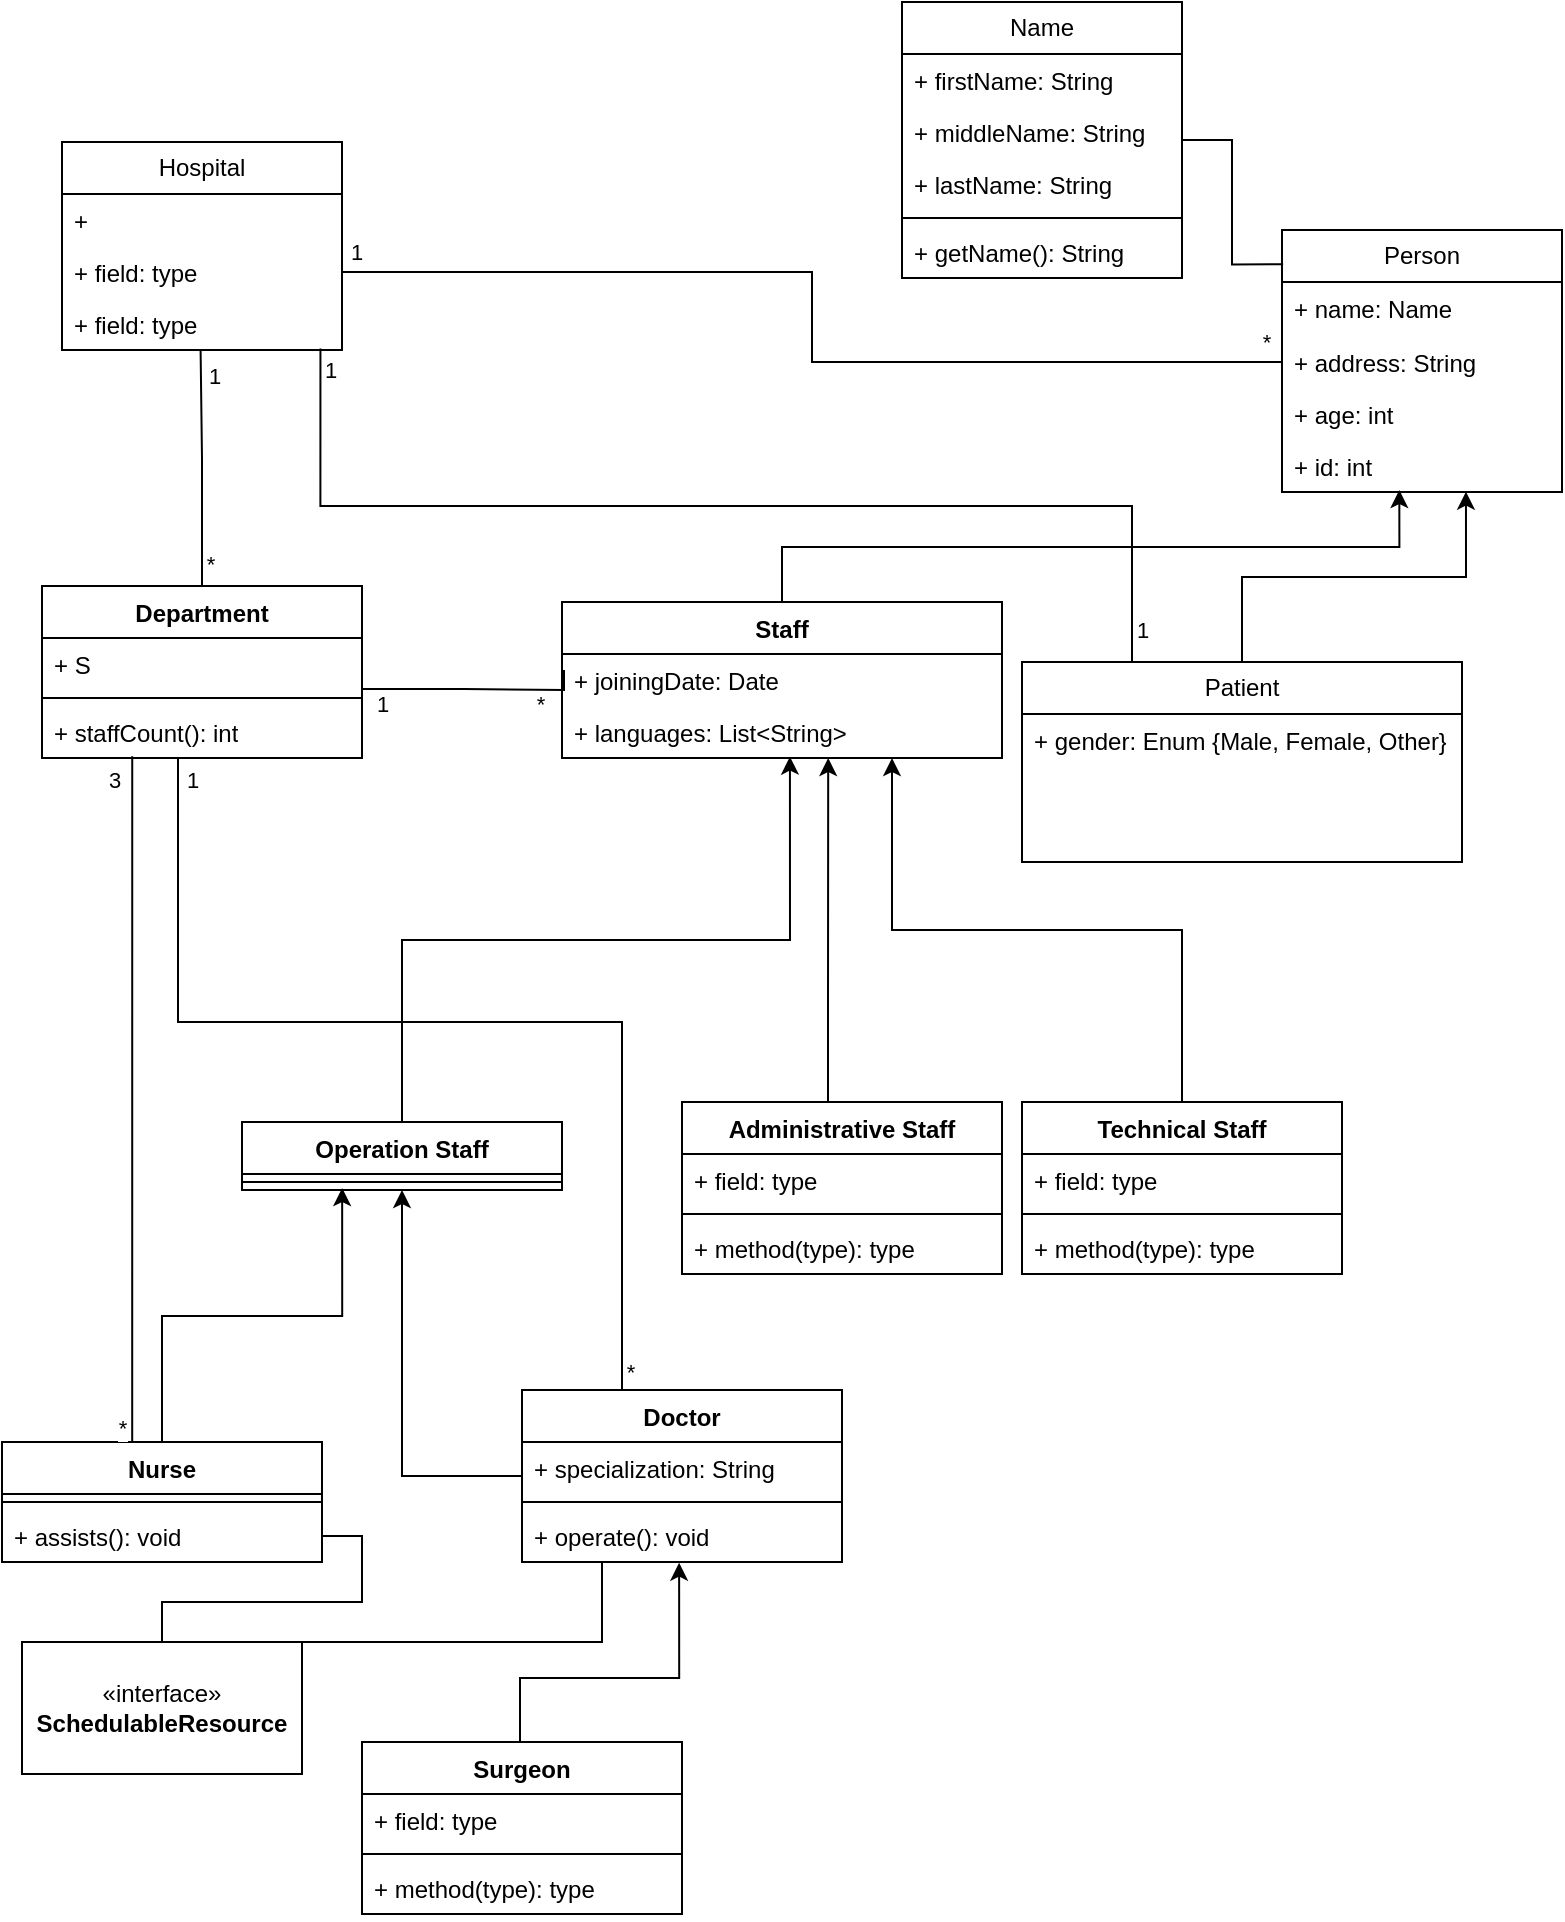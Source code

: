 <mxfile version="24.9.0">
  <diagram name="Trang-1" id="H6paVYBGLt7yHnU0sjlV">
    <mxGraphModel dx="1130" dy="727" grid="1" gridSize="10" guides="1" tooltips="1" connect="1" arrows="1" fold="1" page="1" pageScale="1" pageWidth="827" pageHeight="1169" math="0" shadow="0">
      <root>
        <mxCell id="0" />
        <mxCell id="1" parent="0" />
        <mxCell id="Gy5pbeCfTEbH74qCtjF_-4" value="Hospital" style="swimlane;fontStyle=0;childLayout=stackLayout;horizontal=1;startSize=26;fillColor=none;horizontalStack=0;resizeParent=1;resizeParentMax=0;resizeLast=0;collapsible=1;marginBottom=0;whiteSpace=wrap;html=1;" parent="1" vertex="1">
          <mxGeometry x="50" y="170" width="140" height="104" as="geometry">
            <mxRectangle x="274" y="190" width="100" height="30" as="alternateBounds" />
          </mxGeometry>
        </mxCell>
        <mxCell id="Gy5pbeCfTEbH74qCtjF_-5" value="+&amp;nbsp;" style="text;strokeColor=none;fillColor=none;align=left;verticalAlign=top;spacingLeft=4;spacingRight=4;overflow=hidden;rotatable=0;points=[[0,0.5],[1,0.5]];portConstraint=eastwest;whiteSpace=wrap;html=1;" parent="Gy5pbeCfTEbH74qCtjF_-4" vertex="1">
          <mxGeometry y="26" width="140" height="26" as="geometry" />
        </mxCell>
        <mxCell id="Gy5pbeCfTEbH74qCtjF_-6" value="+ field: type" style="text;strokeColor=none;fillColor=none;align=left;verticalAlign=top;spacingLeft=4;spacingRight=4;overflow=hidden;rotatable=0;points=[[0,0.5],[1,0.5]];portConstraint=eastwest;whiteSpace=wrap;html=1;" parent="Gy5pbeCfTEbH74qCtjF_-4" vertex="1">
          <mxGeometry y="52" width="140" height="26" as="geometry" />
        </mxCell>
        <mxCell id="Gy5pbeCfTEbH74qCtjF_-7" value="+ field: type" style="text;strokeColor=none;fillColor=none;align=left;verticalAlign=top;spacingLeft=4;spacingRight=4;overflow=hidden;rotatable=0;points=[[0,0.5],[1,0.5]];portConstraint=eastwest;whiteSpace=wrap;html=1;" parent="Gy5pbeCfTEbH74qCtjF_-4" vertex="1">
          <mxGeometry y="78" width="140" height="26" as="geometry" />
        </mxCell>
        <mxCell id="Gy5pbeCfTEbH74qCtjF_-8" value="Person" style="swimlane;fontStyle=0;childLayout=stackLayout;horizontal=1;startSize=26;fillColor=none;horizontalStack=0;resizeParent=1;resizeParentMax=0;resizeLast=0;collapsible=1;marginBottom=0;whiteSpace=wrap;html=1;" parent="1" vertex="1">
          <mxGeometry x="660" y="214" width="140" height="131" as="geometry" />
        </mxCell>
        <mxCell id="Gy5pbeCfTEbH74qCtjF_-9" value="+ name: Name" style="text;strokeColor=none;fillColor=none;align=left;verticalAlign=top;spacingLeft=4;spacingRight=4;overflow=hidden;rotatable=0;points=[[0,0.5],[1,0.5]];portConstraint=eastwest;whiteSpace=wrap;html=1;" parent="Gy5pbeCfTEbH74qCtjF_-8" vertex="1">
          <mxGeometry y="26" width="140" height="27" as="geometry" />
        </mxCell>
        <mxCell id="Gy5pbeCfTEbH74qCtjF_-10" value="+ address: String" style="text;strokeColor=none;fillColor=none;align=left;verticalAlign=top;spacingLeft=4;spacingRight=4;overflow=hidden;rotatable=0;points=[[0,0.5],[1,0.5]];portConstraint=eastwest;whiteSpace=wrap;html=1;" parent="Gy5pbeCfTEbH74qCtjF_-8" vertex="1">
          <mxGeometry y="53" width="140" height="26" as="geometry" />
        </mxCell>
        <mxCell id="Gy5pbeCfTEbH74qCtjF_-11" value="+ age: int" style="text;strokeColor=none;fillColor=none;align=left;verticalAlign=top;spacingLeft=4;spacingRight=4;overflow=hidden;rotatable=0;points=[[0,0.5],[1,0.5]];portConstraint=eastwest;whiteSpace=wrap;html=1;" parent="Gy5pbeCfTEbH74qCtjF_-8" vertex="1">
          <mxGeometry y="79" width="140" height="26" as="geometry" />
        </mxCell>
        <mxCell id="Gy5pbeCfTEbH74qCtjF_-17" value="+ id: int" style="text;strokeColor=none;fillColor=none;align=left;verticalAlign=top;spacingLeft=4;spacingRight=4;overflow=hidden;rotatable=0;points=[[0,0.5],[1,0.5]];portConstraint=eastwest;whiteSpace=wrap;html=1;" parent="Gy5pbeCfTEbH74qCtjF_-8" vertex="1">
          <mxGeometry y="105" width="140" height="26" as="geometry" />
        </mxCell>
        <mxCell id="Gy5pbeCfTEbH74qCtjF_-16" value="Patient" style="swimlane;fontStyle=0;childLayout=stackLayout;horizontal=1;startSize=26;fillColor=none;horizontalStack=0;resizeParent=1;resizeParentMax=0;resizeLast=0;collapsible=1;marginBottom=0;whiteSpace=wrap;html=1;" parent="1" vertex="1">
          <mxGeometry x="530" y="430" width="220" height="100" as="geometry" />
        </mxCell>
        <mxCell id="Gy5pbeCfTEbH74qCtjF_-35" value="+ gender: Enum {Male, Female, Other}" style="text;strokeColor=none;fillColor=none;align=left;verticalAlign=top;spacingLeft=4;spacingRight=4;overflow=hidden;rotatable=0;points=[[0,0.5],[1,0.5]];portConstraint=eastwest;whiteSpace=wrap;html=1;" parent="Gy5pbeCfTEbH74qCtjF_-16" vertex="1">
          <mxGeometry y="26" width="220" height="74" as="geometry" />
        </mxCell>
        <mxCell id="Gy5pbeCfTEbH74qCtjF_-24" value="Staff" style="swimlane;fontStyle=1;align=center;verticalAlign=top;childLayout=stackLayout;horizontal=1;startSize=26;horizontalStack=0;resizeParent=1;resizeParentMax=0;resizeLast=0;collapsible=1;marginBottom=0;whiteSpace=wrap;html=1;" parent="1" vertex="1">
          <mxGeometry x="300" y="400" width="220" height="78" as="geometry" />
        </mxCell>
        <mxCell id="Gy5pbeCfTEbH74qCtjF_-25" value="+ joiningDate: Date" style="text;strokeColor=none;fillColor=none;align=left;verticalAlign=top;spacingLeft=4;spacingRight=4;overflow=hidden;rotatable=0;points=[[0,0.5],[1,0.5]];portConstraint=eastwest;whiteSpace=wrap;html=1;" parent="Gy5pbeCfTEbH74qCtjF_-24" vertex="1">
          <mxGeometry y="26" width="220" height="26" as="geometry" />
        </mxCell>
        <mxCell id="Gy5pbeCfTEbH74qCtjF_-34" value="+ languages: List&amp;lt;String&amp;gt;" style="text;strokeColor=none;fillColor=none;align=left;verticalAlign=top;spacingLeft=4;spacingRight=4;overflow=hidden;rotatable=0;points=[[0,0.5],[1,0.5]];portConstraint=eastwest;whiteSpace=wrap;html=1;" parent="Gy5pbeCfTEbH74qCtjF_-24" vertex="1">
          <mxGeometry y="52" width="220" height="26" as="geometry" />
        </mxCell>
        <mxCell id="Gy5pbeCfTEbH74qCtjF_-28" value="Nurse" style="swimlane;fontStyle=1;align=center;verticalAlign=top;childLayout=stackLayout;horizontal=1;startSize=26;horizontalStack=0;resizeParent=1;resizeParentMax=0;resizeLast=0;collapsible=1;marginBottom=0;whiteSpace=wrap;html=1;" parent="1" vertex="1">
          <mxGeometry x="20" y="820" width="160" height="60" as="geometry" />
        </mxCell>
        <mxCell id="Gy5pbeCfTEbH74qCtjF_-26" value="" style="line;strokeWidth=1;fillColor=none;align=left;verticalAlign=middle;spacingTop=-1;spacingLeft=3;spacingRight=3;rotatable=0;labelPosition=right;points=[];portConstraint=eastwest;strokeColor=inherit;" parent="Gy5pbeCfTEbH74qCtjF_-28" vertex="1">
          <mxGeometry y="26" width="160" height="8" as="geometry" />
        </mxCell>
        <mxCell id="Gy5pbeCfTEbH74qCtjF_-27" value="+ assists(): void" style="text;strokeColor=none;fillColor=none;align=left;verticalAlign=top;spacingLeft=4;spacingRight=4;overflow=hidden;rotatable=0;points=[[0,0.5],[1,0.5]];portConstraint=eastwest;whiteSpace=wrap;html=1;" parent="Gy5pbeCfTEbH74qCtjF_-28" vertex="1">
          <mxGeometry y="34" width="160" height="26" as="geometry" />
        </mxCell>
        <mxCell id="Gy5pbeCfTEbH74qCtjF_-90" style="edgeStyle=orthogonalEdgeStyle;rounded=0;orthogonalLoop=1;jettySize=auto;html=1;exitX=0.5;exitY=0;exitDx=0;exitDy=0;entryX=0.495;entryY=1.013;entryDx=0;entryDy=0;entryPerimeter=0;endArrow=none;endFill=0;" parent="1" source="Gy5pbeCfTEbH74qCtjF_-36" target="Gy5pbeCfTEbH74qCtjF_-7" edge="1">
          <mxGeometry relative="1" as="geometry">
            <mxPoint x="120.421" y="270" as="targetPoint" />
            <Array as="points">
              <mxPoint x="120" y="328" />
              <mxPoint x="119" y="328" />
            </Array>
          </mxGeometry>
        </mxCell>
        <mxCell id="SDdFqFmQUWdDgvzeI6c--5" value="1" style="edgeLabel;html=1;align=center;verticalAlign=middle;resizable=0;points=[];" vertex="1" connectable="0" parent="Gy5pbeCfTEbH74qCtjF_-90">
          <mxGeometry x="0.337" relative="1" as="geometry">
            <mxPoint x="6" y="-27" as="offset" />
          </mxGeometry>
        </mxCell>
        <mxCell id="SDdFqFmQUWdDgvzeI6c--6" value="*" style="edgeLabel;html=1;align=center;verticalAlign=middle;resizable=0;points=[];" vertex="1" connectable="0" parent="Gy5pbeCfTEbH74qCtjF_-90">
          <mxGeometry x="-0.737" y="-2" relative="1" as="geometry">
            <mxPoint x="2" y="4" as="offset" />
          </mxGeometry>
        </mxCell>
        <mxCell id="Gy5pbeCfTEbH74qCtjF_-36" value="Department" style="swimlane;fontStyle=1;align=center;verticalAlign=top;childLayout=stackLayout;horizontal=1;startSize=26;horizontalStack=0;resizeParent=1;resizeParentMax=0;resizeLast=0;collapsible=1;marginBottom=0;whiteSpace=wrap;html=1;" parent="1" vertex="1">
          <mxGeometry x="40" y="392" width="160" height="86" as="geometry" />
        </mxCell>
        <mxCell id="Gy5pbeCfTEbH74qCtjF_-33" value="+ S" style="text;strokeColor=none;fillColor=none;align=left;verticalAlign=top;spacingLeft=4;spacingRight=4;overflow=hidden;rotatable=0;points=[[0,0.5],[1,0.5]];portConstraint=eastwest;whiteSpace=wrap;html=1;" parent="Gy5pbeCfTEbH74qCtjF_-36" vertex="1">
          <mxGeometry y="26" width="160" height="26" as="geometry" />
        </mxCell>
        <mxCell id="Gy5pbeCfTEbH74qCtjF_-38" value="" style="line;strokeWidth=1;fillColor=none;align=left;verticalAlign=middle;spacingTop=-1;spacingLeft=3;spacingRight=3;rotatable=0;labelPosition=right;points=[];portConstraint=eastwest;strokeColor=inherit;" parent="Gy5pbeCfTEbH74qCtjF_-36" vertex="1">
          <mxGeometry y="52" width="160" height="8" as="geometry" />
        </mxCell>
        <mxCell id="Gy5pbeCfTEbH74qCtjF_-39" value="+ staffCount(): int" style="text;strokeColor=none;fillColor=none;align=left;verticalAlign=top;spacingLeft=4;spacingRight=4;overflow=hidden;rotatable=0;points=[[0,0.5],[1,0.5]];portConstraint=eastwest;whiteSpace=wrap;html=1;" parent="Gy5pbeCfTEbH74qCtjF_-36" vertex="1">
          <mxGeometry y="60" width="160" height="26" as="geometry" />
        </mxCell>
        <mxCell id="Gy5pbeCfTEbH74qCtjF_-41" value="Name" style="swimlane;fontStyle=0;childLayout=stackLayout;horizontal=1;startSize=26;fillColor=none;horizontalStack=0;resizeParent=1;resizeParentMax=0;resizeLast=0;collapsible=1;marginBottom=0;whiteSpace=wrap;html=1;" parent="1" vertex="1">
          <mxGeometry x="470" y="100" width="140" height="138" as="geometry" />
        </mxCell>
        <mxCell id="Gy5pbeCfTEbH74qCtjF_-42" value="+ firstName: String" style="text;strokeColor=none;fillColor=none;align=left;verticalAlign=top;spacingLeft=4;spacingRight=4;overflow=hidden;rotatable=0;points=[[0,0.5],[1,0.5]];portConstraint=eastwest;whiteSpace=wrap;html=1;" parent="Gy5pbeCfTEbH74qCtjF_-41" vertex="1">
          <mxGeometry y="26" width="140" height="26" as="geometry" />
        </mxCell>
        <mxCell id="Gy5pbeCfTEbH74qCtjF_-43" value="+ middleName: String" style="text;strokeColor=none;fillColor=none;align=left;verticalAlign=top;spacingLeft=4;spacingRight=4;overflow=hidden;rotatable=0;points=[[0,0.5],[1,0.5]];portConstraint=eastwest;whiteSpace=wrap;html=1;" parent="Gy5pbeCfTEbH74qCtjF_-41" vertex="1">
          <mxGeometry y="52" width="140" height="26" as="geometry" />
        </mxCell>
        <mxCell id="Gy5pbeCfTEbH74qCtjF_-44" value="+ lastName: String" style="text;strokeColor=none;fillColor=none;align=left;verticalAlign=top;spacingLeft=4;spacingRight=4;overflow=hidden;rotatable=0;points=[[0,0.5],[1,0.5]];portConstraint=eastwest;whiteSpace=wrap;html=1;" parent="Gy5pbeCfTEbH74qCtjF_-41" vertex="1">
          <mxGeometry y="78" width="140" height="26" as="geometry" />
        </mxCell>
        <mxCell id="Gy5pbeCfTEbH74qCtjF_-30" value="" style="line;strokeWidth=1;fillColor=none;align=left;verticalAlign=middle;spacingTop=-1;spacingLeft=3;spacingRight=3;rotatable=0;labelPosition=right;points=[];portConstraint=eastwest;strokeColor=inherit;" parent="Gy5pbeCfTEbH74qCtjF_-41" vertex="1">
          <mxGeometry y="104" width="140" height="8" as="geometry" />
        </mxCell>
        <mxCell id="Gy5pbeCfTEbH74qCtjF_-31" value="+ getName(): String" style="text;strokeColor=none;fillColor=none;align=left;verticalAlign=top;spacingLeft=4;spacingRight=4;overflow=hidden;rotatable=0;points=[[0,0.5],[1,0.5]];portConstraint=eastwest;whiteSpace=wrap;html=1;" parent="Gy5pbeCfTEbH74qCtjF_-41" vertex="1">
          <mxGeometry y="112" width="140" height="26" as="geometry" />
        </mxCell>
        <mxCell id="Gy5pbeCfTEbH74qCtjF_-45" style="edgeStyle=orthogonalEdgeStyle;rounded=0;orthogonalLoop=1;jettySize=auto;html=1;entryX=0.004;entryY=0.131;entryDx=0;entryDy=0;entryPerimeter=0;endArrow=none;endFill=0;" parent="1" source="Gy5pbeCfTEbH74qCtjF_-41" target="Gy5pbeCfTEbH74qCtjF_-8" edge="1">
          <mxGeometry relative="1" as="geometry" />
        </mxCell>
        <mxCell id="Gy5pbeCfTEbH74qCtjF_-47" value="Operation Staff" style="swimlane;fontStyle=1;align=center;verticalAlign=top;childLayout=stackLayout;horizontal=1;startSize=26;horizontalStack=0;resizeParent=1;resizeParentMax=0;resizeLast=0;collapsible=1;marginBottom=0;whiteSpace=wrap;html=1;" parent="1" vertex="1">
          <mxGeometry x="140" y="660" width="160" height="34" as="geometry" />
        </mxCell>
        <mxCell id="Gy5pbeCfTEbH74qCtjF_-51" value="" style="line;strokeWidth=1;fillColor=none;align=left;verticalAlign=middle;spacingTop=-1;spacingLeft=3;spacingRight=3;rotatable=0;labelPosition=right;points=[];portConstraint=eastwest;strokeColor=inherit;" parent="Gy5pbeCfTEbH74qCtjF_-47" vertex="1">
          <mxGeometry y="26" width="160" height="8" as="geometry" />
        </mxCell>
        <mxCell id="Gy5pbeCfTEbH74qCtjF_-53" style="edgeStyle=orthogonalEdgeStyle;rounded=0;orthogonalLoop=1;jettySize=auto;html=1;entryX=0.518;entryY=0.974;entryDx=0;entryDy=0;entryPerimeter=0;" parent="1" source="Gy5pbeCfTEbH74qCtjF_-47" target="Gy5pbeCfTEbH74qCtjF_-34" edge="1">
          <mxGeometry relative="1" as="geometry" />
        </mxCell>
        <mxCell id="Gy5pbeCfTEbH74qCtjF_-55" style="edgeStyle=orthogonalEdgeStyle;rounded=0;orthogonalLoop=1;jettySize=auto;html=1;entryX=0.419;entryY=0.962;entryDx=0;entryDy=0;entryPerimeter=0;" parent="1" source="Gy5pbeCfTEbH74qCtjF_-24" target="Gy5pbeCfTEbH74qCtjF_-17" edge="1">
          <mxGeometry relative="1" as="geometry" />
        </mxCell>
        <mxCell id="Gy5pbeCfTEbH74qCtjF_-56" style="edgeStyle=orthogonalEdgeStyle;rounded=0;orthogonalLoop=1;jettySize=auto;html=1;entryX=0.657;entryY=0.994;entryDx=0;entryDy=0;entryPerimeter=0;" parent="1" source="Gy5pbeCfTEbH74qCtjF_-16" target="Gy5pbeCfTEbH74qCtjF_-17" edge="1">
          <mxGeometry relative="1" as="geometry" />
        </mxCell>
        <mxCell id="Gy5pbeCfTEbH74qCtjF_-58" style="edgeStyle=orthogonalEdgeStyle;rounded=0;orthogonalLoop=1;jettySize=auto;html=1;entryX=0.313;entryY=0.875;entryDx=0;entryDy=0;entryPerimeter=0;" parent="1" source="Gy5pbeCfTEbH74qCtjF_-28" target="Gy5pbeCfTEbH74qCtjF_-51" edge="1">
          <mxGeometry relative="1" as="geometry" />
        </mxCell>
        <mxCell id="Gy5pbeCfTEbH74qCtjF_-59" value="Doctor" style="swimlane;fontStyle=1;align=center;verticalAlign=top;childLayout=stackLayout;horizontal=1;startSize=26;horizontalStack=0;resizeParent=1;resizeParentMax=0;resizeLast=0;collapsible=1;marginBottom=0;whiteSpace=wrap;html=1;" parent="1" vertex="1">
          <mxGeometry x="280" y="794" width="160" height="86" as="geometry" />
        </mxCell>
        <mxCell id="Gy5pbeCfTEbH74qCtjF_-60" value="+ specialization: String" style="text;strokeColor=none;fillColor=none;align=left;verticalAlign=top;spacingLeft=4;spacingRight=4;overflow=hidden;rotatable=0;points=[[0,0.5],[1,0.5]];portConstraint=eastwest;whiteSpace=wrap;html=1;" parent="Gy5pbeCfTEbH74qCtjF_-59" vertex="1">
          <mxGeometry y="26" width="160" height="26" as="geometry" />
        </mxCell>
        <mxCell id="Gy5pbeCfTEbH74qCtjF_-61" value="" style="line;strokeWidth=1;fillColor=none;align=left;verticalAlign=middle;spacingTop=-1;spacingLeft=3;spacingRight=3;rotatable=0;labelPosition=right;points=[];portConstraint=eastwest;strokeColor=inherit;" parent="Gy5pbeCfTEbH74qCtjF_-59" vertex="1">
          <mxGeometry y="52" width="160" height="8" as="geometry" />
        </mxCell>
        <mxCell id="Gy5pbeCfTEbH74qCtjF_-62" value="+ operate(): void" style="text;strokeColor=none;fillColor=none;align=left;verticalAlign=top;spacingLeft=4;spacingRight=4;overflow=hidden;rotatable=0;points=[[0,0.5],[1,0.5]];portConstraint=eastwest;whiteSpace=wrap;html=1;" parent="Gy5pbeCfTEbH74qCtjF_-59" vertex="1">
          <mxGeometry y="60" width="160" height="26" as="geometry" />
        </mxCell>
        <mxCell id="Gy5pbeCfTEbH74qCtjF_-63" value="Technical Staff" style="swimlane;fontStyle=1;align=center;verticalAlign=top;childLayout=stackLayout;horizontal=1;startSize=26;horizontalStack=0;resizeParent=1;resizeParentMax=0;resizeLast=0;collapsible=1;marginBottom=0;whiteSpace=wrap;html=1;" parent="1" vertex="1">
          <mxGeometry x="530" y="650" width="160" height="86" as="geometry" />
        </mxCell>
        <mxCell id="Gy5pbeCfTEbH74qCtjF_-64" value="+ field: type" style="text;strokeColor=none;fillColor=none;align=left;verticalAlign=top;spacingLeft=4;spacingRight=4;overflow=hidden;rotatable=0;points=[[0,0.5],[1,0.5]];portConstraint=eastwest;whiteSpace=wrap;html=1;" parent="Gy5pbeCfTEbH74qCtjF_-63" vertex="1">
          <mxGeometry y="26" width="160" height="26" as="geometry" />
        </mxCell>
        <mxCell id="Gy5pbeCfTEbH74qCtjF_-65" value="" style="line;strokeWidth=1;fillColor=none;align=left;verticalAlign=middle;spacingTop=-1;spacingLeft=3;spacingRight=3;rotatable=0;labelPosition=right;points=[];portConstraint=eastwest;strokeColor=inherit;" parent="Gy5pbeCfTEbH74qCtjF_-63" vertex="1">
          <mxGeometry y="52" width="160" height="8" as="geometry" />
        </mxCell>
        <mxCell id="Gy5pbeCfTEbH74qCtjF_-66" value="+ method(type): type" style="text;strokeColor=none;fillColor=none;align=left;verticalAlign=top;spacingLeft=4;spacingRight=4;overflow=hidden;rotatable=0;points=[[0,0.5],[1,0.5]];portConstraint=eastwest;whiteSpace=wrap;html=1;" parent="Gy5pbeCfTEbH74qCtjF_-63" vertex="1">
          <mxGeometry y="60" width="160" height="26" as="geometry" />
        </mxCell>
        <mxCell id="Gy5pbeCfTEbH74qCtjF_-67" value="Administrative Staff" style="swimlane;fontStyle=1;align=center;verticalAlign=top;childLayout=stackLayout;horizontal=1;startSize=26;horizontalStack=0;resizeParent=1;resizeParentMax=0;resizeLast=0;collapsible=1;marginBottom=0;whiteSpace=wrap;html=1;" parent="1" vertex="1">
          <mxGeometry x="360" y="650" width="160" height="86" as="geometry" />
        </mxCell>
        <mxCell id="Gy5pbeCfTEbH74qCtjF_-68" value="+ field: type" style="text;strokeColor=none;fillColor=none;align=left;verticalAlign=top;spacingLeft=4;spacingRight=4;overflow=hidden;rotatable=0;points=[[0,0.5],[1,0.5]];portConstraint=eastwest;whiteSpace=wrap;html=1;" parent="Gy5pbeCfTEbH74qCtjF_-67" vertex="1">
          <mxGeometry y="26" width="160" height="26" as="geometry" />
        </mxCell>
        <mxCell id="Gy5pbeCfTEbH74qCtjF_-69" value="" style="line;strokeWidth=1;fillColor=none;align=left;verticalAlign=middle;spacingTop=-1;spacingLeft=3;spacingRight=3;rotatable=0;labelPosition=right;points=[];portConstraint=eastwest;strokeColor=inherit;" parent="Gy5pbeCfTEbH74qCtjF_-67" vertex="1">
          <mxGeometry y="52" width="160" height="8" as="geometry" />
        </mxCell>
        <mxCell id="Gy5pbeCfTEbH74qCtjF_-70" value="+ method(type): type" style="text;strokeColor=none;fillColor=none;align=left;verticalAlign=top;spacingLeft=4;spacingRight=4;overflow=hidden;rotatable=0;points=[[0,0.5],[1,0.5]];portConstraint=eastwest;whiteSpace=wrap;html=1;" parent="Gy5pbeCfTEbH74qCtjF_-67" vertex="1">
          <mxGeometry y="60" width="160" height="26" as="geometry" />
        </mxCell>
        <mxCell id="Gy5pbeCfTEbH74qCtjF_-73" style="edgeStyle=orthogonalEdgeStyle;rounded=0;orthogonalLoop=1;jettySize=auto;html=1;entryX=0.605;entryY=1;entryDx=0;entryDy=0;entryPerimeter=0;movable=1;resizable=1;rotatable=1;deletable=1;editable=1;locked=0;connectable=1;" parent="1" source="Gy5pbeCfTEbH74qCtjF_-67" target="Gy5pbeCfTEbH74qCtjF_-34" edge="1">
          <mxGeometry relative="1" as="geometry">
            <Array as="points">
              <mxPoint x="433" y="600" />
              <mxPoint x="433" y="600" />
            </Array>
          </mxGeometry>
        </mxCell>
        <mxCell id="Gy5pbeCfTEbH74qCtjF_-74" style="edgeStyle=orthogonalEdgeStyle;rounded=0;orthogonalLoop=1;jettySize=auto;html=1;entryX=0.5;entryY=1;entryDx=0;entryDy=0;" parent="1" source="Gy5pbeCfTEbH74qCtjF_-59" target="Gy5pbeCfTEbH74qCtjF_-47" edge="1">
          <mxGeometry relative="1" as="geometry">
            <Array as="points">
              <mxPoint x="220" y="740" />
              <mxPoint x="220" y="740" />
            </Array>
          </mxGeometry>
        </mxCell>
        <mxCell id="Gy5pbeCfTEbH74qCtjF_-76" style="edgeStyle=orthogonalEdgeStyle;rounded=0;orthogonalLoop=1;jettySize=auto;html=1;entryX=0.75;entryY=1;entryDx=0;entryDy=0;entryPerimeter=0;" parent="1" source="Gy5pbeCfTEbH74qCtjF_-63" target="Gy5pbeCfTEbH74qCtjF_-34" edge="1">
          <mxGeometry relative="1" as="geometry" />
        </mxCell>
        <mxCell id="Gy5pbeCfTEbH74qCtjF_-80" style="edgeStyle=orthogonalEdgeStyle;rounded=0;orthogonalLoop=1;jettySize=auto;html=1;endArrow=none;endFill=0;" parent="1" edge="1">
          <mxGeometry relative="1" as="geometry">
            <mxPoint x="200" y="443.5" as="sourcePoint" />
            <mxPoint x="300" y="434.5" as="targetPoint" />
            <Array as="points">
              <mxPoint x="251" y="444" />
              <mxPoint x="301" y="444" />
              <mxPoint x="301" y="435" />
            </Array>
          </mxGeometry>
        </mxCell>
        <mxCell id="Gy5pbeCfTEbH74qCtjF_-82" value="1" style="edgeLabel;html=1;align=center;verticalAlign=middle;resizable=0;points=[];" parent="Gy5pbeCfTEbH74qCtjF_-80" vertex="1" connectable="0">
          <mxGeometry x="-0.831" y="-1" relative="1" as="geometry">
            <mxPoint y="6" as="offset" />
          </mxGeometry>
        </mxCell>
        <mxCell id="Gy5pbeCfTEbH74qCtjF_-83" value="*" style="edgeLabel;html=1;align=center;verticalAlign=middle;resizable=0;points=[];" parent="Gy5pbeCfTEbH74qCtjF_-80" vertex="1" connectable="0">
          <mxGeometry x="0.591" y="1" relative="1" as="geometry">
            <mxPoint y="8" as="offset" />
          </mxGeometry>
        </mxCell>
        <mxCell id="Gy5pbeCfTEbH74qCtjF_-84" style="edgeStyle=orthogonalEdgeStyle;rounded=0;orthogonalLoop=1;jettySize=auto;html=1;entryX=0.425;entryY=0.995;entryDx=0;entryDy=0;entryPerimeter=0;endArrow=none;endFill=0;" parent="1" source="Gy5pbeCfTEbH74qCtjF_-59" target="Gy5pbeCfTEbH74qCtjF_-39" edge="1">
          <mxGeometry relative="1" as="geometry">
            <Array as="points">
              <mxPoint x="330" y="610" />
              <mxPoint x="108" y="610" />
            </Array>
          </mxGeometry>
        </mxCell>
        <mxCell id="Gy5pbeCfTEbH74qCtjF_-85" value="*" style="edgeLabel;html=1;align=center;verticalAlign=middle;resizable=0;points=[];" parent="Gy5pbeCfTEbH74qCtjF_-84" vertex="1" connectable="0">
          <mxGeometry x="-0.924" y="1" relative="1" as="geometry">
            <mxPoint x="5" y="11" as="offset" />
          </mxGeometry>
        </mxCell>
        <mxCell id="Gy5pbeCfTEbH74qCtjF_-86" value="1" style="edgeLabel;html=1;align=center;verticalAlign=middle;resizable=0;points=[];" parent="Gy5pbeCfTEbH74qCtjF_-84" vertex="1" connectable="0">
          <mxGeometry x="0.937" y="-1" relative="1" as="geometry">
            <mxPoint x="6" y="-6" as="offset" />
          </mxGeometry>
        </mxCell>
        <mxCell id="Gy5pbeCfTEbH74qCtjF_-87" style="edgeStyle=orthogonalEdgeStyle;rounded=0;orthogonalLoop=1;jettySize=auto;html=1;exitX=0.25;exitY=0;exitDx=0;exitDy=0;entryX=0.282;entryY=0.967;entryDx=0;entryDy=0;entryPerimeter=0;endArrow=none;endFill=0;" parent="1" source="Gy5pbeCfTEbH74qCtjF_-28" target="Gy5pbeCfTEbH74qCtjF_-39" edge="1">
          <mxGeometry relative="1" as="geometry">
            <Array as="points">
              <mxPoint x="85" y="820" />
            </Array>
          </mxGeometry>
        </mxCell>
        <mxCell id="Gy5pbeCfTEbH74qCtjF_-88" value="3" style="edgeLabel;html=1;align=center;verticalAlign=middle;resizable=0;points=[];" parent="Gy5pbeCfTEbH74qCtjF_-87" vertex="1" connectable="0">
          <mxGeometry x="0.887" y="-1" relative="1" as="geometry">
            <mxPoint x="-10" y="-9" as="offset" />
          </mxGeometry>
        </mxCell>
        <mxCell id="Gy5pbeCfTEbH74qCtjF_-89" value="*" style="edgeLabel;html=1;align=center;verticalAlign=middle;resizable=0;points=[];" parent="Gy5pbeCfTEbH74qCtjF_-87" vertex="1" connectable="0">
          <mxGeometry x="-0.802" y="1" relative="1" as="geometry">
            <mxPoint x="-4" y="4" as="offset" />
          </mxGeometry>
        </mxCell>
        <mxCell id="SDdFqFmQUWdDgvzeI6c--1" style="edgeStyle=orthogonalEdgeStyle;rounded=0;orthogonalLoop=1;jettySize=auto;html=1;entryX=1;entryY=0.5;entryDx=0;entryDy=0;endArrow=none;endFill=0;" edge="1" parent="1" source="Gy5pbeCfTEbH74qCtjF_-10" target="Gy5pbeCfTEbH74qCtjF_-6">
          <mxGeometry relative="1" as="geometry" />
        </mxCell>
        <mxCell id="SDdFqFmQUWdDgvzeI6c--2" value="1" style="edgeLabel;html=1;align=center;verticalAlign=middle;resizable=0;points=[];" vertex="1" connectable="0" parent="SDdFqFmQUWdDgvzeI6c--1">
          <mxGeometry x="0.888" y="2" relative="1" as="geometry">
            <mxPoint x="-22" y="-12" as="offset" />
          </mxGeometry>
        </mxCell>
        <mxCell id="SDdFqFmQUWdDgvzeI6c--4" value="*" style="edgeLabel;html=1;align=center;verticalAlign=middle;resizable=0;points=[];" vertex="1" connectable="0" parent="SDdFqFmQUWdDgvzeI6c--1">
          <mxGeometry x="-0.905" y="1" relative="1" as="geometry">
            <mxPoint x="16" y="-11" as="offset" />
          </mxGeometry>
        </mxCell>
        <mxCell id="SDdFqFmQUWdDgvzeI6c--7" style="edgeStyle=orthogonalEdgeStyle;rounded=0;orthogonalLoop=1;jettySize=auto;html=1;exitX=0.25;exitY=0;exitDx=0;exitDy=0;entryX=0.923;entryY=0.972;entryDx=0;entryDy=0;entryPerimeter=0;endArrow=none;endFill=0;" edge="1" parent="1" source="Gy5pbeCfTEbH74qCtjF_-16" target="Gy5pbeCfTEbH74qCtjF_-7">
          <mxGeometry relative="1" as="geometry" />
        </mxCell>
        <mxCell id="SDdFqFmQUWdDgvzeI6c--8" value="1" style="edgeLabel;html=1;align=center;verticalAlign=middle;resizable=0;points=[];" vertex="1" connectable="0" parent="SDdFqFmQUWdDgvzeI6c--7">
          <mxGeometry x="-0.934" y="1" relative="1" as="geometry">
            <mxPoint x="6" y="2" as="offset" />
          </mxGeometry>
        </mxCell>
        <mxCell id="SDdFqFmQUWdDgvzeI6c--9" value="1" style="edgeLabel;html=1;align=center;verticalAlign=middle;resizable=0;points=[];" vertex="1" connectable="0" parent="SDdFqFmQUWdDgvzeI6c--7">
          <mxGeometry x="0.948" y="2" relative="1" as="geometry">
            <mxPoint x="7" y="-4" as="offset" />
          </mxGeometry>
        </mxCell>
        <mxCell id="SDdFqFmQUWdDgvzeI6c--10" value="Surgeon" style="swimlane;fontStyle=1;align=center;verticalAlign=top;childLayout=stackLayout;horizontal=1;startSize=26;horizontalStack=0;resizeParent=1;resizeParentMax=0;resizeLast=0;collapsible=1;marginBottom=0;whiteSpace=wrap;html=1;" vertex="1" parent="1">
          <mxGeometry x="200" y="970" width="160" height="86" as="geometry" />
        </mxCell>
        <mxCell id="SDdFqFmQUWdDgvzeI6c--11" value="+ field: type" style="text;strokeColor=none;fillColor=none;align=left;verticalAlign=top;spacingLeft=4;spacingRight=4;overflow=hidden;rotatable=0;points=[[0,0.5],[1,0.5]];portConstraint=eastwest;whiteSpace=wrap;html=1;" vertex="1" parent="SDdFqFmQUWdDgvzeI6c--10">
          <mxGeometry y="26" width="160" height="26" as="geometry" />
        </mxCell>
        <mxCell id="SDdFqFmQUWdDgvzeI6c--12" value="" style="line;strokeWidth=1;fillColor=none;align=left;verticalAlign=middle;spacingTop=-1;spacingLeft=3;spacingRight=3;rotatable=0;labelPosition=right;points=[];portConstraint=eastwest;strokeColor=inherit;" vertex="1" parent="SDdFqFmQUWdDgvzeI6c--10">
          <mxGeometry y="52" width="160" height="8" as="geometry" />
        </mxCell>
        <mxCell id="SDdFqFmQUWdDgvzeI6c--13" value="+ method(type): type" style="text;strokeColor=none;fillColor=none;align=left;verticalAlign=top;spacingLeft=4;spacingRight=4;overflow=hidden;rotatable=0;points=[[0,0.5],[1,0.5]];portConstraint=eastwest;whiteSpace=wrap;html=1;" vertex="1" parent="SDdFqFmQUWdDgvzeI6c--10">
          <mxGeometry y="60" width="160" height="26" as="geometry" />
        </mxCell>
        <mxCell id="SDdFqFmQUWdDgvzeI6c--14" style="edgeStyle=orthogonalEdgeStyle;rounded=0;orthogonalLoop=1;jettySize=auto;html=1;entryX=0.491;entryY=1.013;entryDx=0;entryDy=0;entryPerimeter=0;" edge="1" parent="1" source="SDdFqFmQUWdDgvzeI6c--10" target="Gy5pbeCfTEbH74qCtjF_-62">
          <mxGeometry relative="1" as="geometry">
            <Array as="points">
              <mxPoint x="279" y="938" />
            </Array>
          </mxGeometry>
        </mxCell>
        <mxCell id="SDdFqFmQUWdDgvzeI6c--24" value="" style="edgeStyle=orthogonalEdgeStyle;rounded=0;orthogonalLoop=1;jettySize=auto;html=1;endArrow=none;endFill=0;" edge="1" parent="1" source="SDdFqFmQUWdDgvzeI6c--15" target="Gy5pbeCfTEbH74qCtjF_-27">
          <mxGeometry relative="1" as="geometry" />
        </mxCell>
        <mxCell id="SDdFqFmQUWdDgvzeI6c--15" value="«interface»&lt;br&gt;&lt;b&gt;SchedulableResource&lt;/b&gt;" style="html=1;whiteSpace=wrap;" vertex="1" parent="1">
          <mxGeometry x="30" y="920" width="140" height="66" as="geometry" />
        </mxCell>
        <mxCell id="SDdFqFmQUWdDgvzeI6c--27" style="edgeStyle=orthogonalEdgeStyle;rounded=0;orthogonalLoop=1;jettySize=auto;html=1;exitX=1;exitY=0.5;exitDx=0;exitDy=0;endArrow=none;endFill=0;" edge="1" parent="1" source="SDdFqFmQUWdDgvzeI6c--15">
          <mxGeometry relative="1" as="geometry">
            <mxPoint x="320" y="880" as="targetPoint" />
            <Array as="points">
              <mxPoint x="170" y="920" />
              <mxPoint x="320" y="920" />
            </Array>
          </mxGeometry>
        </mxCell>
      </root>
    </mxGraphModel>
  </diagram>
</mxfile>
